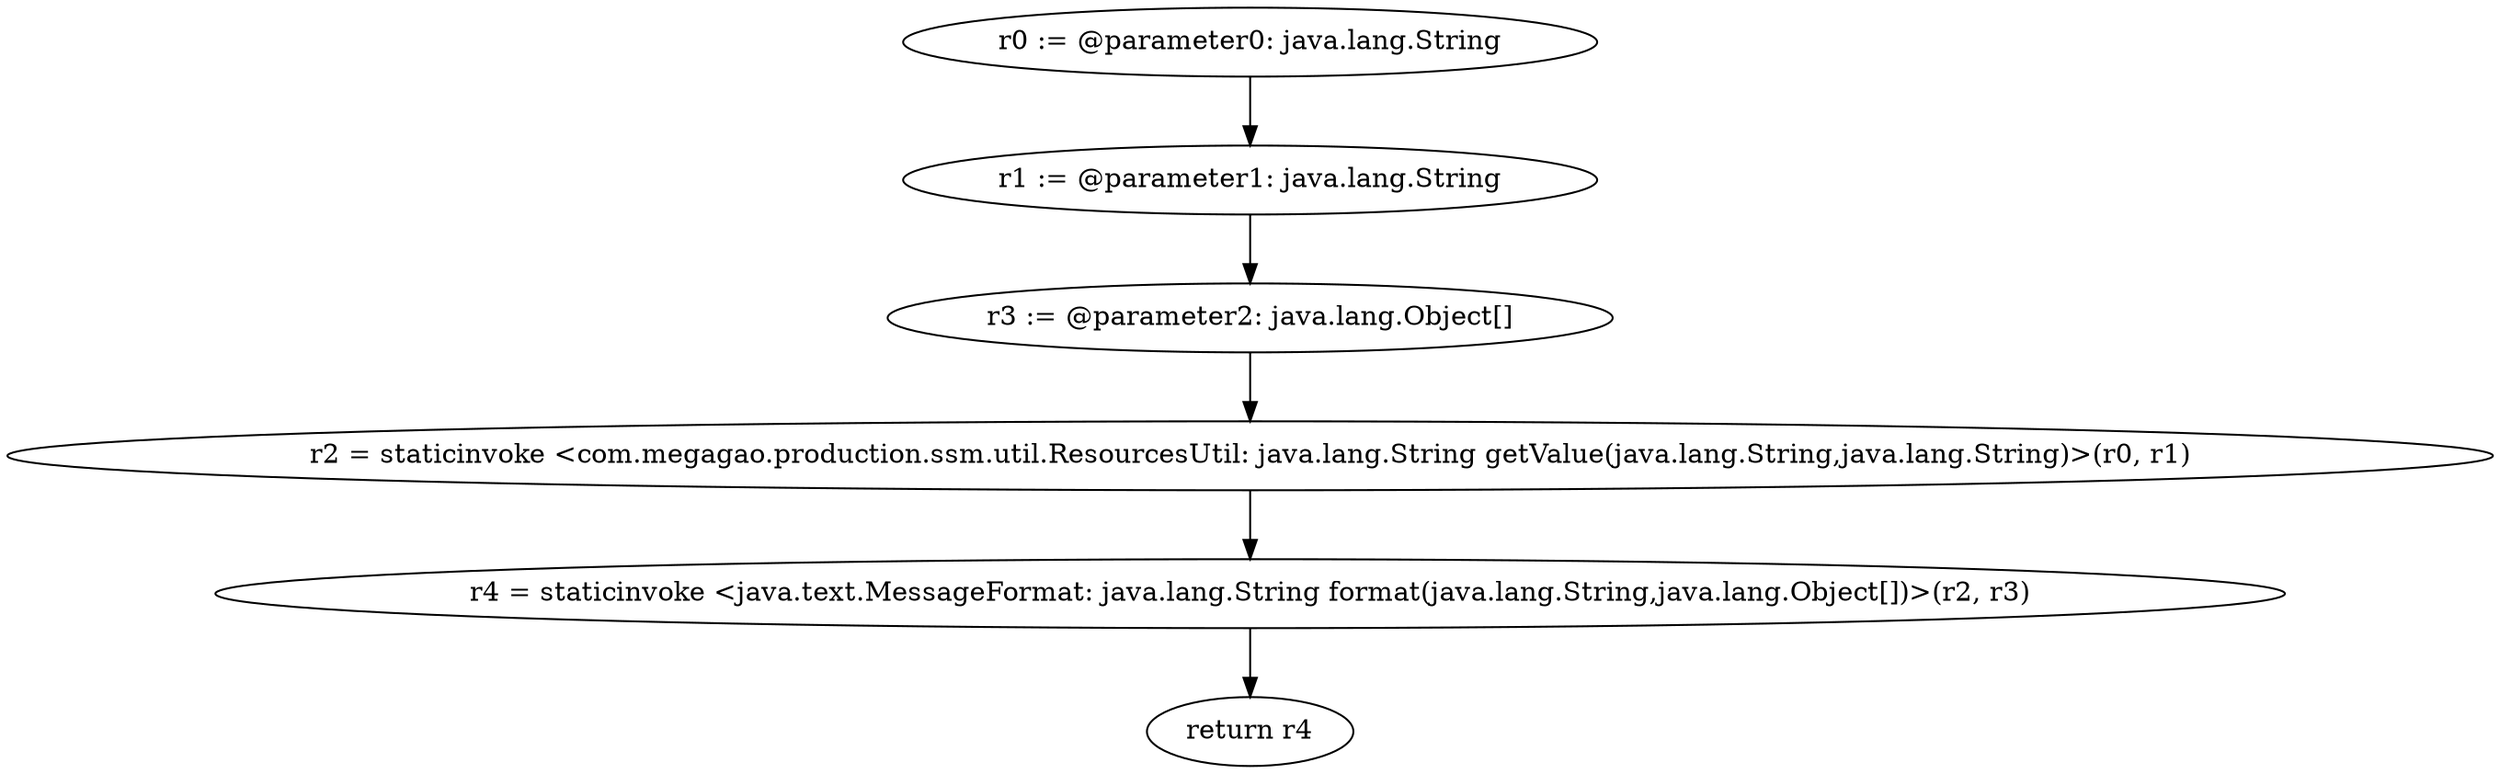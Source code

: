 digraph "unitGraph" {
    "r0 := @parameter0: java.lang.String"
    "r1 := @parameter1: java.lang.String"
    "r3 := @parameter2: java.lang.Object[]"
    "r2 = staticinvoke <com.megagao.production.ssm.util.ResourcesUtil: java.lang.String getValue(java.lang.String,java.lang.String)>(r0, r1)"
    "r4 = staticinvoke <java.text.MessageFormat: java.lang.String format(java.lang.String,java.lang.Object[])>(r2, r3)"
    "return r4"
    "r0 := @parameter0: java.lang.String"->"r1 := @parameter1: java.lang.String";
    "r1 := @parameter1: java.lang.String"->"r3 := @parameter2: java.lang.Object[]";
    "r3 := @parameter2: java.lang.Object[]"->"r2 = staticinvoke <com.megagao.production.ssm.util.ResourcesUtil: java.lang.String getValue(java.lang.String,java.lang.String)>(r0, r1)";
    "r2 = staticinvoke <com.megagao.production.ssm.util.ResourcesUtil: java.lang.String getValue(java.lang.String,java.lang.String)>(r0, r1)"->"r4 = staticinvoke <java.text.MessageFormat: java.lang.String format(java.lang.String,java.lang.Object[])>(r2, r3)";
    "r4 = staticinvoke <java.text.MessageFormat: java.lang.String format(java.lang.String,java.lang.Object[])>(r2, r3)"->"return r4";
}
